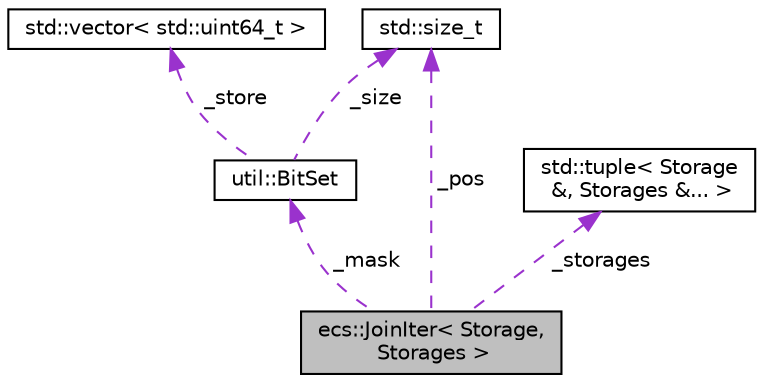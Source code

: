 digraph "ecs::JoinIter&lt; Storage, Storages &gt;"
{
 // LATEX_PDF_SIZE
  edge [fontname="Helvetica",fontsize="10",labelfontname="Helvetica",labelfontsize="10"];
  node [fontname="Helvetica",fontsize="10",shape=record];
  Node1 [label="ecs::JoinIter\< Storage,\l Storages \>",height=0.2,width=0.4,color="black", fillcolor="grey75", style="filled", fontcolor="black",tooltip=" "];
  Node2 -> Node1 [dir="back",color="darkorchid3",fontsize="10",style="dashed",label=" _mask" ,fontname="Helvetica"];
  Node2 [label="util::BitSet",height=0.2,width=0.4,color="black", fillcolor="white", style="filled",URL="$classutil_1_1_bit_set.html",tooltip="Mimics the API of std::bitset but with the dynamic properties of std::vector<bool>"];
  Node3 -> Node2 [dir="back",color="darkorchid3",fontsize="10",style="dashed",label=" _store" ,fontname="Helvetica"];
  Node3 [label="std::vector\< std::uint64_t \>",height=0.2,width=0.4,color="black", fillcolor="white", style="filled",URL="/home/runner/work/Bomberman-Global-Offensive/Bomberman-Global-Offensive/doc/external/cppreference-doxygen-web.tag.xml$cpp/container/vector.html",tooltip=" "];
  Node4 -> Node2 [dir="back",color="darkorchid3",fontsize="10",style="dashed",label=" _size" ,fontname="Helvetica"];
  Node4 [label="std::size_t",height=0.2,width=0.4,color="black", fillcolor="white", style="filled",URL="/home/runner/work/Bomberman-Global-Offensive/Bomberman-Global-Offensive/doc/external/cppreference-doxygen-web.tag.xml$cpp/types/size_t.html",tooltip=" "];
  Node5 -> Node1 [dir="back",color="darkorchid3",fontsize="10",style="dashed",label=" _storages" ,fontname="Helvetica"];
  Node5 [label="std::tuple\< Storage\l &, Storages &... \>",height=0.2,width=0.4,color="black", fillcolor="white", style="filled",URL="/home/runner/work/Bomberman-Global-Offensive/Bomberman-Global-Offensive/doc/external/cppreference-doxygen-web.tag.xml$cpp/utility/tuple.html",tooltip=" "];
  Node4 -> Node1 [dir="back",color="darkorchid3",fontsize="10",style="dashed",label=" _pos" ,fontname="Helvetica"];
}
